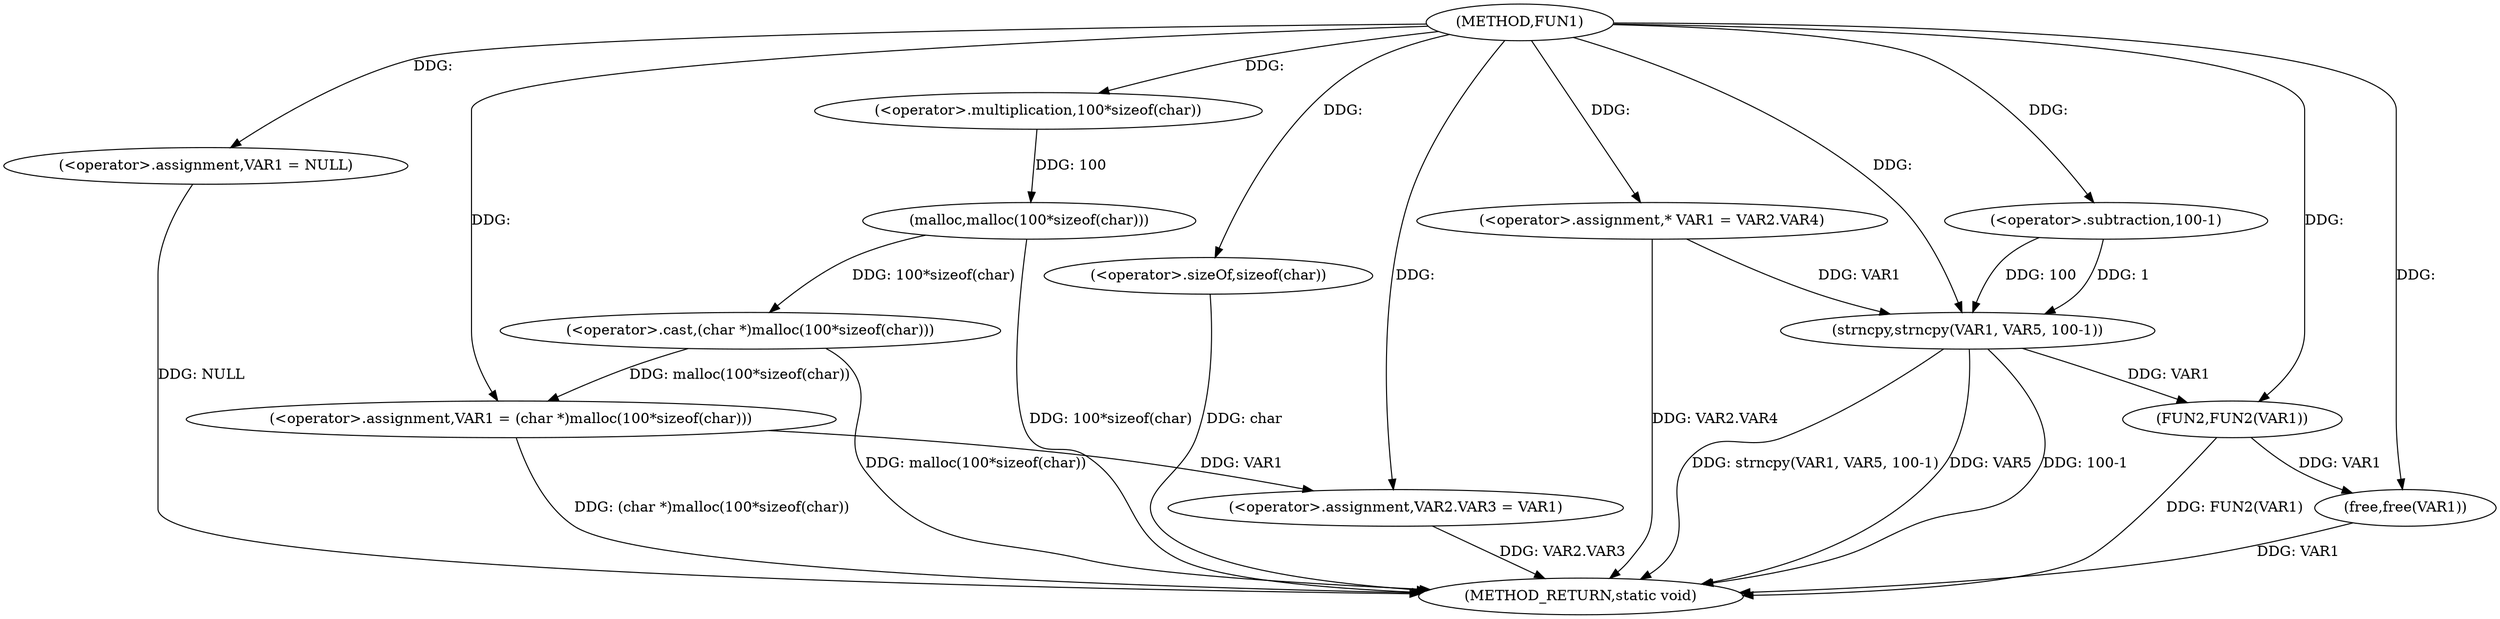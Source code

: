 digraph FUN1 {  
"1000100" [label = "(METHOD,FUN1)" ]
"1000140" [label = "(METHOD_RETURN,static void)" ]
"1000104" [label = "(<operator>.assignment,VAR1 = NULL)" ]
"1000107" [label = "(<operator>.assignment,VAR1 = (char *)malloc(100*sizeof(char)))" ]
"1000109" [label = "(<operator>.cast,(char *)malloc(100*sizeof(char)))" ]
"1000111" [label = "(malloc,malloc(100*sizeof(char)))" ]
"1000112" [label = "(<operator>.multiplication,100*sizeof(char))" ]
"1000114" [label = "(<operator>.sizeOf,sizeof(char))" ]
"1000116" [label = "(<operator>.assignment,VAR2.VAR3 = VAR1)" ]
"1000123" [label = "(<operator>.assignment,* VAR1 = VAR2.VAR4)" ]
"1000130" [label = "(strncpy,strncpy(VAR1, VAR5, 100-1))" ]
"1000133" [label = "(<operator>.subtraction,100-1)" ]
"1000136" [label = "(FUN2,FUN2(VAR1))" ]
"1000138" [label = "(free,free(VAR1))" ]
  "1000116" -> "1000140"  [ label = "DDG: VAR2.VAR3"] 
  "1000130" -> "1000140"  [ label = "DDG: strncpy(VAR1, VAR5, 100-1)"] 
  "1000123" -> "1000140"  [ label = "DDG: VAR2.VAR4"] 
  "1000114" -> "1000140"  [ label = "DDG: char"] 
  "1000136" -> "1000140"  [ label = "DDG: FUN2(VAR1)"] 
  "1000130" -> "1000140"  [ label = "DDG: VAR5"] 
  "1000138" -> "1000140"  [ label = "DDG: VAR1"] 
  "1000130" -> "1000140"  [ label = "DDG: 100-1"] 
  "1000111" -> "1000140"  [ label = "DDG: 100*sizeof(char)"] 
  "1000109" -> "1000140"  [ label = "DDG: malloc(100*sizeof(char))"] 
  "1000104" -> "1000140"  [ label = "DDG: NULL"] 
  "1000107" -> "1000140"  [ label = "DDG: (char *)malloc(100*sizeof(char))"] 
  "1000100" -> "1000104"  [ label = "DDG: "] 
  "1000109" -> "1000107"  [ label = "DDG: malloc(100*sizeof(char))"] 
  "1000100" -> "1000107"  [ label = "DDG: "] 
  "1000111" -> "1000109"  [ label = "DDG: 100*sizeof(char)"] 
  "1000112" -> "1000111"  [ label = "DDG: 100"] 
  "1000100" -> "1000112"  [ label = "DDG: "] 
  "1000100" -> "1000114"  [ label = "DDG: "] 
  "1000107" -> "1000116"  [ label = "DDG: VAR1"] 
  "1000100" -> "1000116"  [ label = "DDG: "] 
  "1000100" -> "1000123"  [ label = "DDG: "] 
  "1000123" -> "1000130"  [ label = "DDG: VAR1"] 
  "1000100" -> "1000130"  [ label = "DDG: "] 
  "1000133" -> "1000130"  [ label = "DDG: 100"] 
  "1000133" -> "1000130"  [ label = "DDG: 1"] 
  "1000100" -> "1000133"  [ label = "DDG: "] 
  "1000130" -> "1000136"  [ label = "DDG: VAR1"] 
  "1000100" -> "1000136"  [ label = "DDG: "] 
  "1000136" -> "1000138"  [ label = "DDG: VAR1"] 
  "1000100" -> "1000138"  [ label = "DDG: "] 
}
